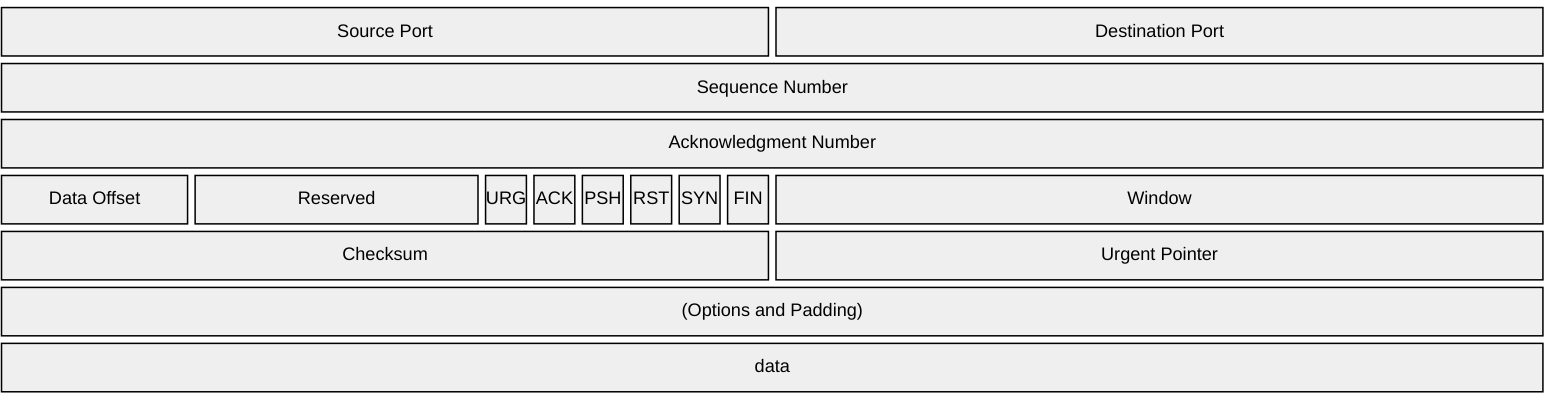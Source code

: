 ---
config:
  packet:
    showBits: false
---
packet
  0-15: "Source Port"
  16-31: "Destination Port"
  32-63: "Sequence Number"
  64-95: "Acknowledgment Number"
  96-99: "Data Offset"
  100-105: "Reserved"
  106: "URG"
  107: "ACK"
  108: "PSH"
  109: "RST"
  110: "SYN"
  111: "FIN"
  112-127: "Window"
  128-143: "Checksum"
  144-159: "Urgent Pointer"
  160-191: "(Options and Padding)"
  192-223: "data"